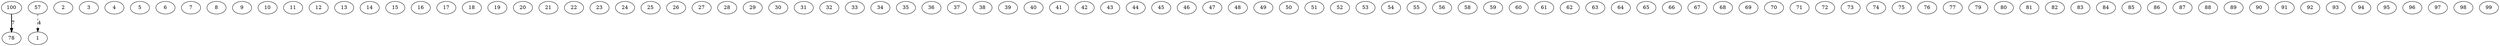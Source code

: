 digraph G {
100 -> 78 [style=bold, label=7];
57 -> 1 [style=dashed, label=4];
1; 
2; 
3; 
4; 
5; 
6; 
7; 
8; 
9; 
10; 
11; 
12; 
13; 
14; 
15; 
16; 
17; 
18; 
19; 
20; 
21; 
22; 
23; 
24; 
25; 
26; 
27; 
28; 
29; 
30; 
31; 
32; 
33; 
34; 
35; 
36; 
37; 
38; 
39; 
40; 
41; 
42; 
43; 
44; 
45; 
46; 
47; 
48; 
49; 
50; 
51; 
52; 
53; 
54; 
55; 
56; 
57; 
58; 
59; 
60; 
61; 
62; 
63; 
64; 
65; 
66; 
67; 
68; 
69; 
70; 
71; 
72; 
73; 
74; 
75; 
76; 
77; 
78; 
79; 
80; 
81; 
82; 
83; 
84; 
85; 
86; 
87; 
88; 
89; 
90; 
91; 
92; 
93; 
94; 
95; 
96; 
97; 
98; 
99; 
100; 
}
